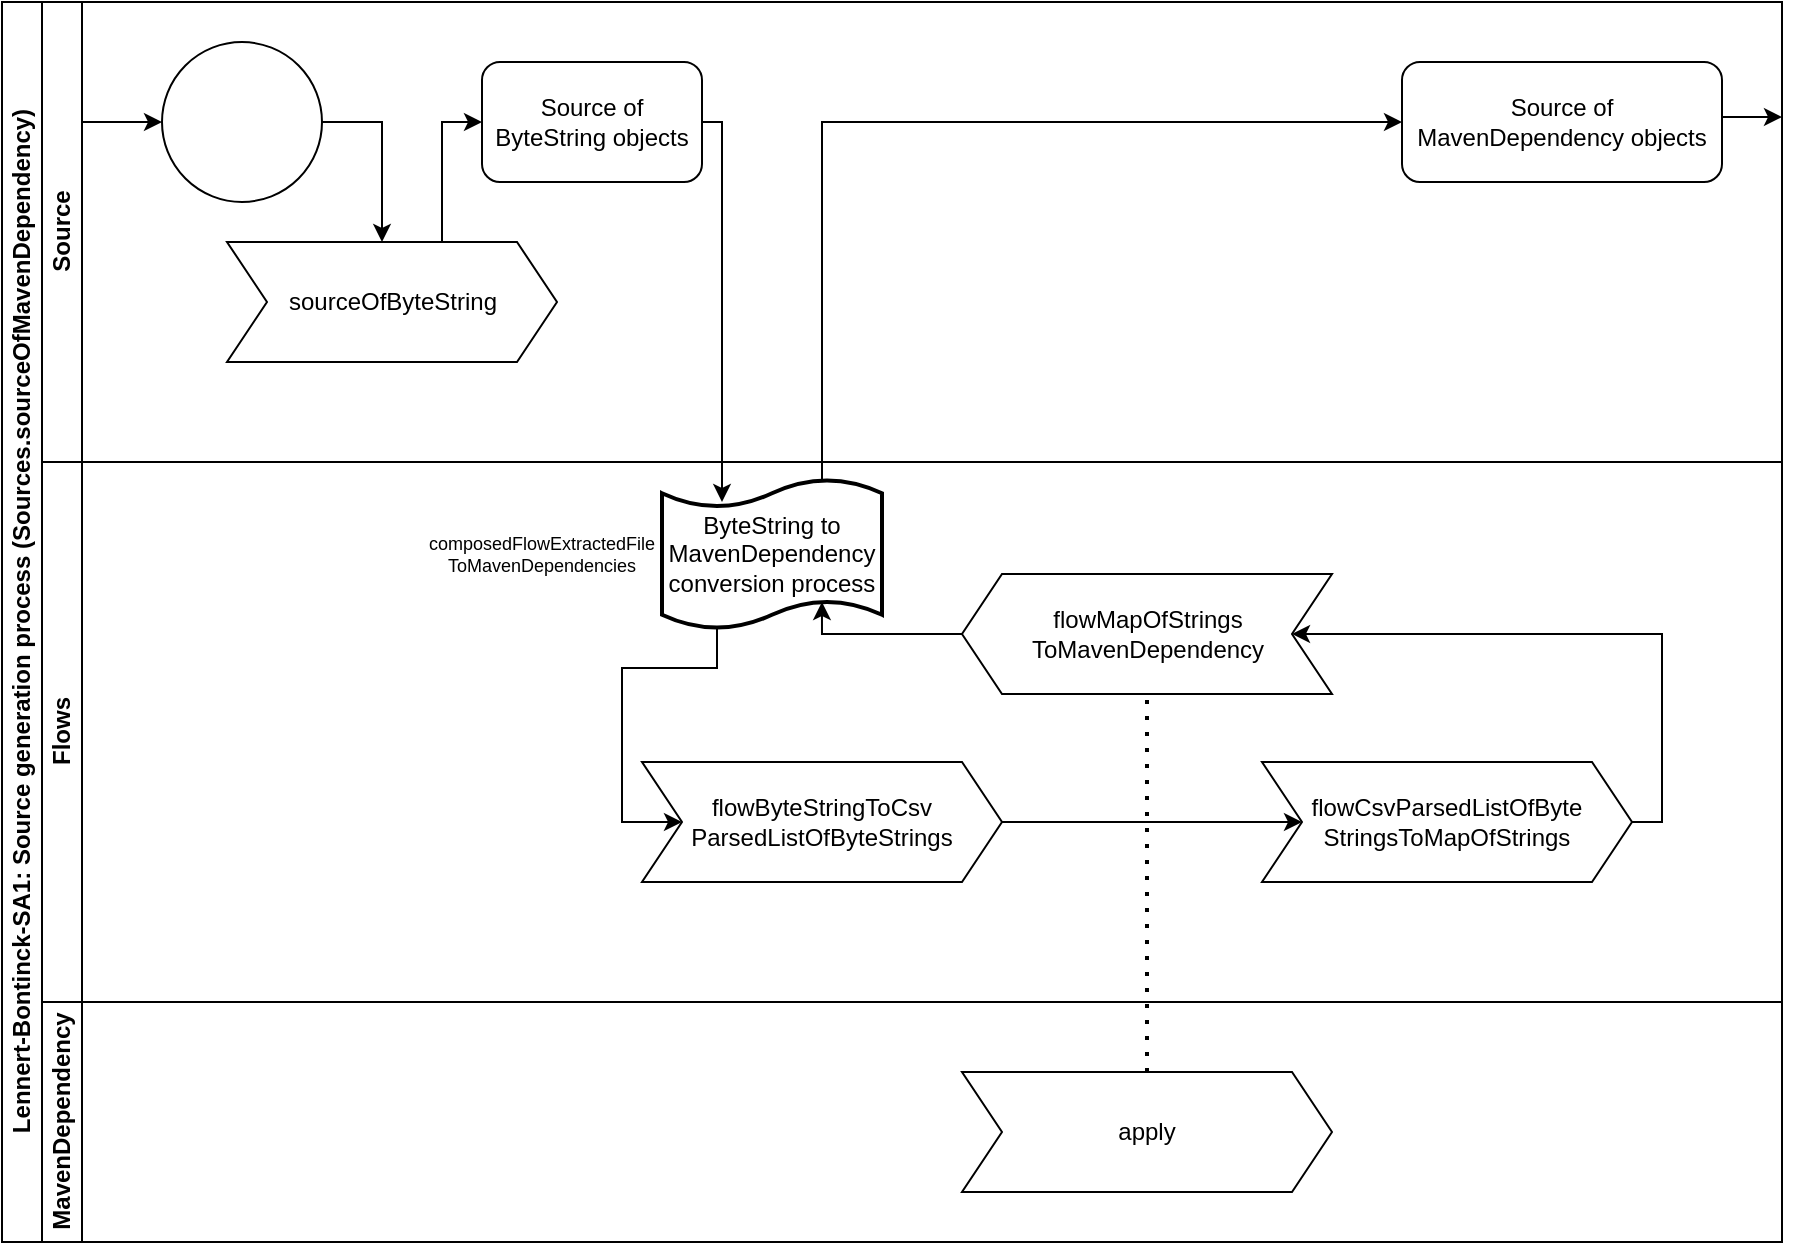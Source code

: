 <mxfile version="14.7.3" type="device"><diagram id="prtHgNgQTEPvFCAcTncT" name="Page-1"><mxGraphModel dx="2005" dy="641" grid="1" gridSize="10" guides="1" tooltips="1" connect="1" arrows="1" fold="1" page="1" pageScale="1" pageWidth="827" pageHeight="1169" math="0" shadow="0"><root><mxCell id="0"/><mxCell id="1" parent="0"/><mxCell id="dNxyNK7c78bLwvsdeMH5-19" value="Lennert-Bontinck-SA1: Source generation process (Sources.sourceOfMavenDependency)" style="swimlane;html=1;childLayout=stackLayout;resizeParent=1;resizeParentMax=0;horizontal=0;startSize=20;horizontalStack=0;" parent="1" vertex="1"><mxGeometry x="-40" y="20" width="890" height="620" as="geometry"/></mxCell><mxCell id="Zhhc4z1sWWQGj1rtmgQF-6" style="edgeStyle=orthogonalEdgeStyle;rounded=0;orthogonalLoop=1;jettySize=auto;html=1;" parent="dNxyNK7c78bLwvsdeMH5-19" source="BxgRm24vmg1t6GPnP6DU-6" edge="1"><mxGeometry relative="1" as="geometry"><mxPoint x="360" y="250" as="targetPoint"/><Array as="points"><mxPoint x="360" y="60"/></Array></mxGeometry></mxCell><mxCell id="Zhhc4z1sWWQGj1rtmgQF-7" style="edgeStyle=orthogonalEdgeStyle;rounded=0;orthogonalLoop=1;jettySize=auto;html=1;entryX=0;entryY=0.5;entryDx=0;entryDy=0;" parent="dNxyNK7c78bLwvsdeMH5-19" source="BxgRm24vmg1t6GPnP6DU-26" target="BxgRm24vmg1t6GPnP6DU-11" edge="1"><mxGeometry relative="1" as="geometry"><Array as="points"><mxPoint x="410" y="60"/></Array></mxGeometry></mxCell><mxCell id="dNxyNK7c78bLwvsdeMH5-20" value="Source" style="swimlane;html=1;startSize=20;horizontal=0;" parent="dNxyNK7c78bLwvsdeMH5-19" vertex="1"><mxGeometry x="20" width="870" height="230" as="geometry"/></mxCell><mxCell id="BxgRm24vmg1t6GPnP6DU-6" value="Source of ByteString objects" style="rounded=1;whiteSpace=wrap;html=1;" parent="dNxyNK7c78bLwvsdeMH5-20" vertex="1"><mxGeometry x="220" y="30" width="110" height="60" as="geometry"/></mxCell><mxCell id="Zhhc4z1sWWQGj1rtmgQF-57" style="edgeStyle=orthogonalEdgeStyle;rounded=0;orthogonalLoop=1;jettySize=auto;html=1;entryX=1;entryY=0.25;entryDx=0;entryDy=0;" parent="dNxyNK7c78bLwvsdeMH5-20" source="BxgRm24vmg1t6GPnP6DU-11" target="dNxyNK7c78bLwvsdeMH5-20" edge="1"><mxGeometry relative="1" as="geometry"><Array as="points"><mxPoint x="860" y="58"/></Array></mxGeometry></mxCell><mxCell id="BxgRm24vmg1t6GPnP6DU-11" value="Source of MavenDependency objects" style="rounded=1;whiteSpace=wrap;html=1;" parent="dNxyNK7c78bLwvsdeMH5-20" vertex="1"><mxGeometry x="680" y="30" width="160" height="60" as="geometry"/></mxCell><mxCell id="BxgRm24vmg1t6GPnP6DU-17" value="" style="ellipse;whiteSpace=wrap;html=1;aspect=fixed;fontSize=9;" parent="dNxyNK7c78bLwvsdeMH5-20" vertex="1"><mxGeometry x="60" y="20" width="80" height="80" as="geometry"/></mxCell><mxCell id="BxgRm24vmg1t6GPnP6DU-18" value="" style="endArrow=classic;html=1;fontSize=9;entryX=0;entryY=0.5;entryDx=0;entryDy=0;" parent="dNxyNK7c78bLwvsdeMH5-20" target="BxgRm24vmg1t6GPnP6DU-17" edge="1"><mxGeometry width="50" height="50" relative="1" as="geometry"><mxPoint x="20" y="60" as="sourcePoint"/><mxPoint x="320" y="200" as="targetPoint"/></mxGeometry></mxCell><mxCell id="BxgRm24vmg1t6GPnP6DU-24" value="&lt;br&gt;" style="text;html=1;strokeColor=none;fillColor=none;align=center;verticalAlign=middle;whiteSpace=wrap;rounded=0;fontSize=9;" parent="dNxyNK7c78bLwvsdeMH5-20" vertex="1"><mxGeometry x="155" y="190" width="40" height="20" as="geometry"/></mxCell><mxCell id="Zhhc4z1sWWQGj1rtmgQF-67" style="edgeStyle=orthogonalEdgeStyle;rounded=0;orthogonalLoop=1;jettySize=auto;html=1;entryX=0;entryY=0.5;entryDx=0;entryDy=0;" parent="dNxyNK7c78bLwvsdeMH5-20" source="Zhhc4z1sWWQGj1rtmgQF-1" target="BxgRm24vmg1t6GPnP6DU-6" edge="1"><mxGeometry relative="1" as="geometry"><Array as="points"><mxPoint x="200" y="60"/></Array></mxGeometry></mxCell><mxCell id="Zhhc4z1sWWQGj1rtmgQF-1" value="sourceOfByteString" style="shape=step;perimeter=stepPerimeter;whiteSpace=wrap;html=1;fixedSize=1;" parent="dNxyNK7c78bLwvsdeMH5-20" vertex="1"><mxGeometry x="92.5" y="120" width="165" height="60" as="geometry"/></mxCell><mxCell id="Zhhc4z1sWWQGj1rtmgQF-66" value="" style="endArrow=classic;html=1;exitX=1;exitY=0.5;exitDx=0;exitDy=0;rounded=0;" parent="dNxyNK7c78bLwvsdeMH5-20" source="BxgRm24vmg1t6GPnP6DU-17" edge="1"><mxGeometry width="50" height="50" relative="1" as="geometry"><mxPoint x="420" y="310" as="sourcePoint"/><mxPoint x="170" y="120" as="targetPoint"/><Array as="points"><mxPoint x="170" y="60"/></Array></mxGeometry></mxCell><mxCell id="dNxyNK7c78bLwvsdeMH5-22" value="Flows" style="swimlane;html=1;startSize=20;horizontal=0;" parent="dNxyNK7c78bLwvsdeMH5-19" vertex="1"><mxGeometry x="20" y="230" width="870" height="270" as="geometry"/></mxCell><mxCell id="Zhhc4z1sWWQGj1rtmgQF-10" style="edgeStyle=orthogonalEdgeStyle;rounded=0;orthogonalLoop=1;jettySize=auto;html=1;exitX=0.25;exitY=1;exitDx=0;exitDy=0;exitPerimeter=0;entryX=0;entryY=0.5;entryDx=0;entryDy=0;" parent="dNxyNK7c78bLwvsdeMH5-22" source="BxgRm24vmg1t6GPnP6DU-26" target="Zhhc4z1sWWQGj1rtmgQF-9" edge="1"><mxGeometry relative="1" as="geometry"><Array as="points"><mxPoint x="338" y="103"/><mxPoint x="290" y="103"/><mxPoint x="290" y="180"/></Array></mxGeometry></mxCell><mxCell id="BxgRm24vmg1t6GPnP6DU-26" value="ByteString to MavenDependency conversion process" style="shape=tape;whiteSpace=wrap;html=1;strokeWidth=2;size=0.19" parent="dNxyNK7c78bLwvsdeMH5-22" vertex="1"><mxGeometry x="310" y="8.5" width="110" height="75" as="geometry"/></mxCell><mxCell id="BxgRm24vmg1t6GPnP6DU-27" value="composedFlowExtractedFile&lt;br&gt;ToMavenDependencies" style="text;html=1;strokeColor=none;fillColor=none;align=center;verticalAlign=middle;whiteSpace=wrap;rounded=0;fontSize=9;" parent="dNxyNK7c78bLwvsdeMH5-22" vertex="1"><mxGeometry x="230" y="36" width="40" height="20" as="geometry"/></mxCell><mxCell id="Zhhc4z1sWWQGj1rtmgQF-12" style="edgeStyle=orthogonalEdgeStyle;rounded=0;orthogonalLoop=1;jettySize=auto;html=1;entryX=0;entryY=0.5;entryDx=0;entryDy=0;" parent="dNxyNK7c78bLwvsdeMH5-22" source="Zhhc4z1sWWQGj1rtmgQF-9" target="Zhhc4z1sWWQGj1rtmgQF-11" edge="1"><mxGeometry relative="1" as="geometry"/></mxCell><mxCell id="Zhhc4z1sWWQGj1rtmgQF-9" value="flowByteStringToCsv&lt;br&gt;ParsedListOfByteStrings" style="shape=step;perimeter=stepPerimeter;whiteSpace=wrap;html=1;fixedSize=1;" parent="dNxyNK7c78bLwvsdeMH5-22" vertex="1"><mxGeometry x="300" y="150" width="180" height="60" as="geometry"/></mxCell><mxCell id="Zhhc4z1sWWQGj1rtmgQF-55" style="edgeStyle=orthogonalEdgeStyle;rounded=0;orthogonalLoop=1;jettySize=auto;html=1;entryX=0;entryY=0.5;entryDx=0;entryDy=0;" parent="dNxyNK7c78bLwvsdeMH5-22" source="Zhhc4z1sWWQGj1rtmgQF-11" target="cT4DKQh6Xn_rGgLAUQbx-1" edge="1"><mxGeometry relative="1" as="geometry"><Array as="points"><mxPoint x="810" y="180"/><mxPoint x="810" y="86"/></Array><mxPoint x="610" y="90" as="targetPoint"/></mxGeometry></mxCell><mxCell id="Zhhc4z1sWWQGj1rtmgQF-11" value="flowCsvParsedListOfByte&lt;br&gt;StringsToMapOfStrings" style="shape=step;perimeter=stepPerimeter;whiteSpace=wrap;html=1;fixedSize=1;" parent="dNxyNK7c78bLwvsdeMH5-22" vertex="1"><mxGeometry x="610" y="150" width="185" height="60" as="geometry"/></mxCell><mxCell id="cT4DKQh6Xn_rGgLAUQbx-4" style="edgeStyle=orthogonalEdgeStyle;rounded=0;orthogonalLoop=1;jettySize=auto;html=1;entryX=0.727;entryY=0.82;entryDx=0;entryDy=0;entryPerimeter=0;" edge="1" parent="dNxyNK7c78bLwvsdeMH5-22" source="cT4DKQh6Xn_rGgLAUQbx-1" target="BxgRm24vmg1t6GPnP6DU-26"><mxGeometry relative="1" as="geometry"><Array as="points"><mxPoint x="390" y="86"/></Array></mxGeometry></mxCell><mxCell id="cT4DKQh6Xn_rGgLAUQbx-1" value="" style="shape=step;perimeter=stepPerimeter;whiteSpace=wrap;html=1;fixedSize=1;rotation=-180;" vertex="1" parent="dNxyNK7c78bLwvsdeMH5-22"><mxGeometry x="460" y="56" width="185" height="60" as="geometry"/></mxCell><mxCell id="cT4DKQh6Xn_rGgLAUQbx-2" value="flowMapOfStrings&lt;br&gt;ToMavenDependency" style="text;html=1;strokeColor=none;fillColor=none;align=center;verticalAlign=middle;whiteSpace=wrap;rounded=0;" vertex="1" parent="dNxyNK7c78bLwvsdeMH5-22"><mxGeometry x="532.5" y="76" width="40" height="20" as="geometry"/></mxCell><mxCell id="Zhhc4z1sWWQGj1rtmgQF-40" value="MavenDependency" style="swimlane;html=1;startSize=20;horizontal=0;" parent="dNxyNK7c78bLwvsdeMH5-19" vertex="1"><mxGeometry x="20" y="500" width="870" height="120" as="geometry"/></mxCell><mxCell id="cT4DKQh6Xn_rGgLAUQbx-6" value="apply" style="shape=step;perimeter=stepPerimeter;whiteSpace=wrap;html=1;fixedSize=1;" vertex="1" parent="Zhhc4z1sWWQGj1rtmgQF-40"><mxGeometry x="460" y="35" width="185" height="60" as="geometry"/></mxCell><mxCell id="cT4DKQh6Xn_rGgLAUQbx-5" value="" style="endArrow=none;dashed=1;html=1;dashPattern=1 3;strokeWidth=2;entryX=0.5;entryY=0;entryDx=0;entryDy=0;" edge="1" parent="dNxyNK7c78bLwvsdeMH5-19" source="cT4DKQh6Xn_rGgLAUQbx-6" target="cT4DKQh6Xn_rGgLAUQbx-1"><mxGeometry width="50" height="50" relative="1" as="geometry"><mxPoint x="565" y="530" as="sourcePoint"/><mxPoint x="370" y="330" as="targetPoint"/></mxGeometry></mxCell></root></mxGraphModel></diagram></mxfile>
